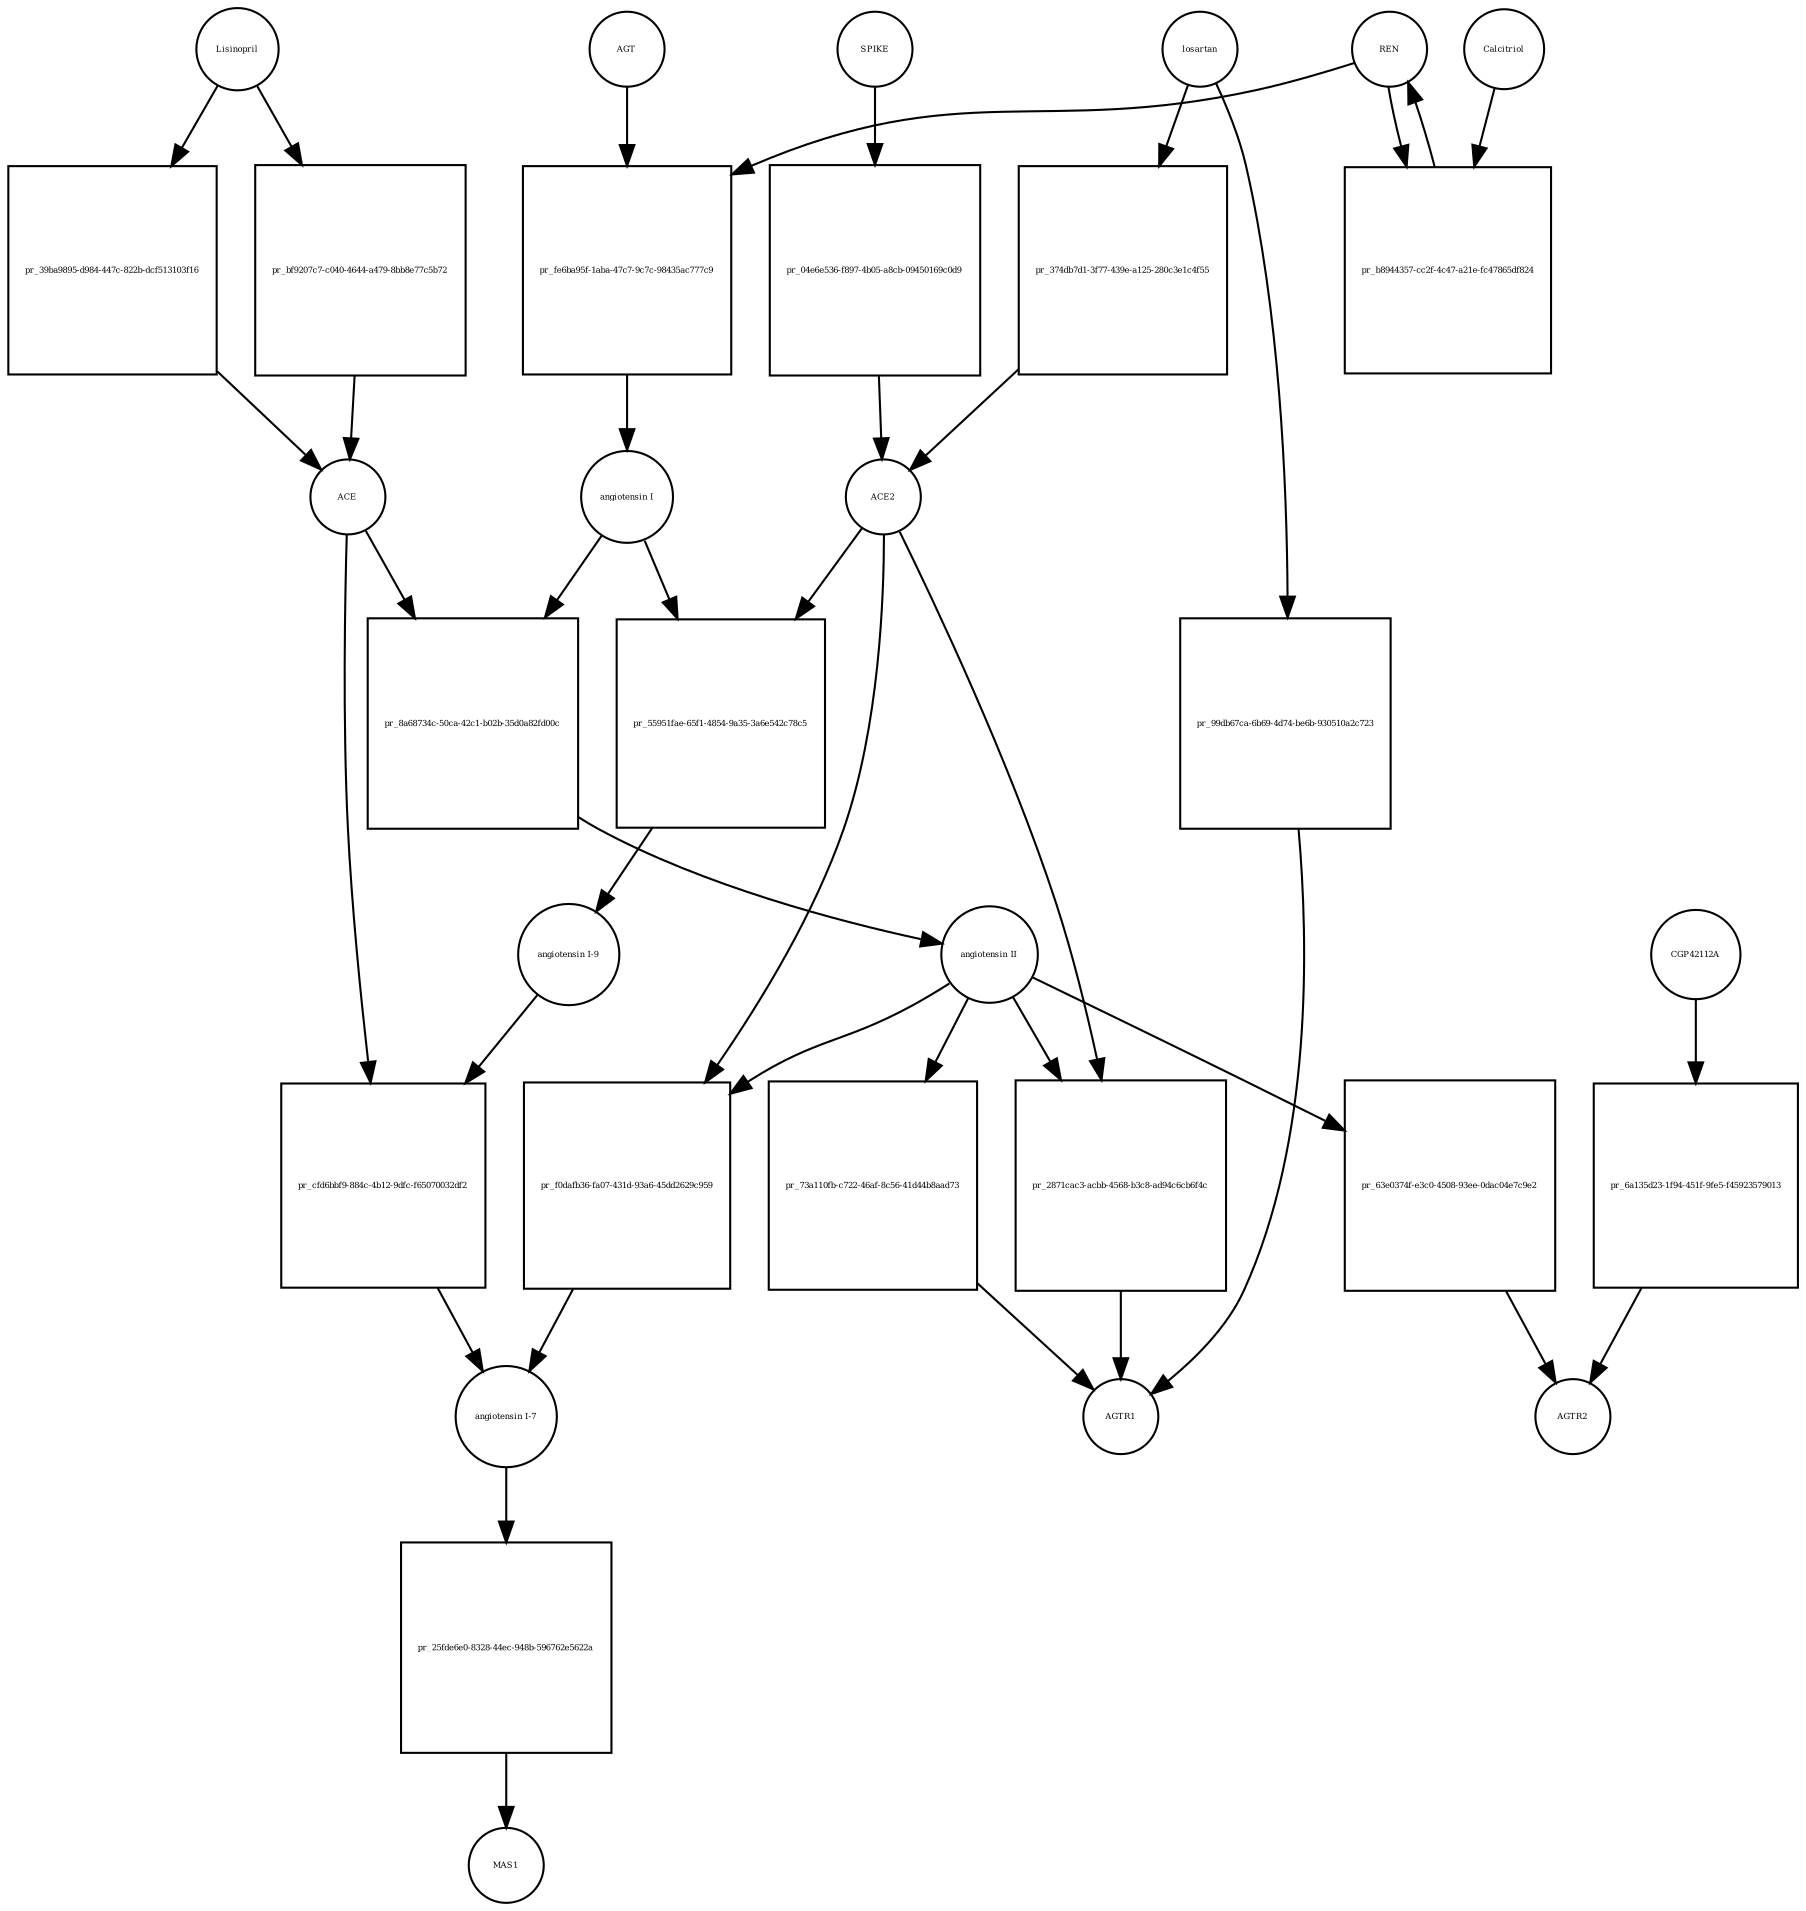 strict digraph  {
AGT [annotation="", bipartite=0, cls=macromolecule, fontsize=4, label=AGT, shape=circle];
"pr_fe6ba95f-1aba-47c7-9c7c-98435ac777c9" [annotation="", bipartite=1, cls=process, fontsize=4, label="pr_fe6ba95f-1aba-47c7-9c7c-98435ac777c9", shape=square];
"angiotensin I" [annotation="", bipartite=0, cls="simple chemical", fontsize=4, label="angiotensin I", shape=circle];
REN [annotation="", bipartite=0, cls=macromolecule, fontsize=4, label=REN, shape=circle];
"pr_8a68734c-50ca-42c1-b02b-35d0a82fd00c" [annotation="", bipartite=1, cls=process, fontsize=4, label="pr_8a68734c-50ca-42c1-b02b-35d0a82fd00c", shape=square];
"angiotensin II" [annotation="", bipartite=0, cls="simple chemical", fontsize=4, label="angiotensin II", shape=circle];
ACE [annotation="", bipartite=0, cls=macromolecule, fontsize=4, label=ACE, shape=circle];
"pr_55951fae-65f1-4854-9a35-3a6e542c78c5" [annotation="", bipartite=1, cls=process, fontsize=4, label="pr_55951fae-65f1-4854-9a35-3a6e542c78c5", shape=square];
"angiotensin I-9" [annotation="", bipartite=0, cls="simple chemical", fontsize=4, label="angiotensin I-9", shape=circle];
ACE2 [annotation="", bipartite=0, cls=macromolecule, fontsize=4, label=ACE2, shape=circle];
"pr_cfd6bbf9-884c-4b12-9dfc-f65070032df2" [annotation="", bipartite=1, cls=process, fontsize=4, label="pr_cfd6bbf9-884c-4b12-9dfc-f65070032df2", shape=square];
"angiotensin I-7" [annotation="", bipartite=0, cls="simple chemical", fontsize=4, label="angiotensin I-7", shape=circle];
"pr_f0dafb36-fa07-431d-93a6-45dd2629c959" [annotation="", bipartite=1, cls=process, fontsize=4, label="pr_f0dafb36-fa07-431d-93a6-45dd2629c959", shape=square];
SPIKE [annotation="", bipartite=0, cls=macromolecule, fontsize=4, label=SPIKE, shape=circle];
"pr_04e6e536-f897-4b05-a8cb-09450169c0d9" [annotation="", bipartite=1, cls=process, fontsize=4, label="pr_04e6e536-f897-4b05-a8cb-09450169c0d9", shape=square];
Lisinopril [annotation="", bipartite=0, cls="simple chemical", fontsize=4, label=Lisinopril, shape=circle];
"pr_39ba9895-d984-447c-822b-dcf513103f16" [annotation="", bipartite=1, cls=process, fontsize=4, label="pr_39ba9895-d984-447c-822b-dcf513103f16", shape=square];
"pr_73a110fb-c722-46af-8c56-41d44b8aad73" [annotation="", bipartite=1, cls=process, fontsize=4, label="pr_73a110fb-c722-46af-8c56-41d44b8aad73", shape=square];
AGTR1 [annotation="", bipartite=0, cls=macromolecule, fontsize=4, label=AGTR1, shape=circle];
"pr_63e0374f-e3c0-4508-93ee-0dac04e7c9e2" [annotation="", bipartite=1, cls=process, fontsize=4, label="pr_63e0374f-e3c0-4508-93ee-0dac04e7c9e2", shape=square];
AGTR2 [annotation="", bipartite=0, cls=macromolecule, fontsize=4, label=AGTR2, shape=circle];
"pr_25fde6e0-8328-44ec-948b-596762e5622a" [annotation="", bipartite=1, cls=process, fontsize=4, label="pr_25fde6e0-8328-44ec-948b-596762e5622a", shape=square];
MAS1 [annotation="", bipartite=0, cls=macromolecule, fontsize=4, label=MAS1, shape=circle];
losartan [annotation="", bipartite=0, cls="simple chemical", fontsize=4, label=losartan, shape=circle];
"pr_99db67ca-6b69-4d74-be6b-930510a2c723" [annotation="", bipartite=1, cls=process, fontsize=4, label="pr_99db67ca-6b69-4d74-be6b-930510a2c723", shape=square];
"pr_b8944357-cc2f-4c47-a21e-fc47865df824" [annotation="", bipartite=1, cls=process, fontsize=4, label="pr_b8944357-cc2f-4c47-a21e-fc47865df824", shape=square];
Calcitriol [annotation="", bipartite=0, cls="simple chemical", fontsize=4, label=Calcitriol, shape=circle];
"pr_bf9207c7-c040-4644-a479-8bb8e77c5b72" [annotation="", bipartite=1, cls=process, fontsize=4, label="pr_bf9207c7-c040-4644-a479-8bb8e77c5b72", shape=square];
"pr_2871cac3-acbb-4568-b3c8-ad94c6cb6f4c" [annotation="", bipartite=1, cls=process, fontsize=4, label="pr_2871cac3-acbb-4568-b3c8-ad94c6cb6f4c", shape=square];
CGP42112A [annotation="", bipartite=0, cls="simple chemical", fontsize=4, label=CGP42112A, shape=circle];
"pr_6a135d23-1f94-451f-9fe5-f45923579013" [annotation="", bipartite=1, cls=process, fontsize=4, label="pr_6a135d23-1f94-451f-9fe5-f45923579013", shape=square];
"pr_374db7d1-3f77-439e-a125-280c3e1c4f55" [annotation="", bipartite=1, cls=process, fontsize=4, label="pr_374db7d1-3f77-439e-a125-280c3e1c4f55", shape=square];
AGT -> "pr_fe6ba95f-1aba-47c7-9c7c-98435ac777c9"  [annotation="", interaction_type=consumption];
"pr_fe6ba95f-1aba-47c7-9c7c-98435ac777c9" -> "angiotensin I"  [annotation="", interaction_type=production];
"angiotensin I" -> "pr_8a68734c-50ca-42c1-b02b-35d0a82fd00c"  [annotation="", interaction_type=consumption];
"angiotensin I" -> "pr_55951fae-65f1-4854-9a35-3a6e542c78c5"  [annotation="", interaction_type=consumption];
REN -> "pr_fe6ba95f-1aba-47c7-9c7c-98435ac777c9"  [annotation="", interaction_type=catalysis];
REN -> "pr_b8944357-cc2f-4c47-a21e-fc47865df824"  [annotation="", interaction_type=consumption];
"pr_8a68734c-50ca-42c1-b02b-35d0a82fd00c" -> "angiotensin II"  [annotation="", interaction_type=production];
"angiotensin II" -> "pr_f0dafb36-fa07-431d-93a6-45dd2629c959"  [annotation="", interaction_type=consumption];
"angiotensin II" -> "pr_73a110fb-c722-46af-8c56-41d44b8aad73"  [annotation="", interaction_type=consumption];
"angiotensin II" -> "pr_63e0374f-e3c0-4508-93ee-0dac04e7c9e2"  [annotation="", interaction_type=consumption];
"angiotensin II" -> "pr_2871cac3-acbb-4568-b3c8-ad94c6cb6f4c"  [annotation="", interaction_type=modulation];
ACE -> "pr_8a68734c-50ca-42c1-b02b-35d0a82fd00c"  [annotation="", interaction_type=catalysis];
ACE -> "pr_cfd6bbf9-884c-4b12-9dfc-f65070032df2"  [annotation="", interaction_type=catalysis];
"pr_55951fae-65f1-4854-9a35-3a6e542c78c5" -> "angiotensin I-9"  [annotation="", interaction_type=production];
"angiotensin I-9" -> "pr_cfd6bbf9-884c-4b12-9dfc-f65070032df2"  [annotation="", interaction_type=consumption];
ACE2 -> "pr_55951fae-65f1-4854-9a35-3a6e542c78c5"  [annotation="", interaction_type=catalysis];
ACE2 -> "pr_f0dafb36-fa07-431d-93a6-45dd2629c959"  [annotation="", interaction_type=catalysis];
ACE2 -> "pr_2871cac3-acbb-4568-b3c8-ad94c6cb6f4c"  [annotation="", interaction_type=consumption];
"pr_cfd6bbf9-884c-4b12-9dfc-f65070032df2" -> "angiotensin I-7"  [annotation="", interaction_type=production];
"angiotensin I-7" -> "pr_25fde6e0-8328-44ec-948b-596762e5622a"  [annotation="", interaction_type=consumption];
"pr_f0dafb36-fa07-431d-93a6-45dd2629c959" -> "angiotensin I-7"  [annotation="", interaction_type=production];
SPIKE -> "pr_04e6e536-f897-4b05-a8cb-09450169c0d9"  [annotation="", interaction_type=consumption];
"pr_04e6e536-f897-4b05-a8cb-09450169c0d9" -> ACE2  [annotation="", interaction_type=production];
Lisinopril -> "pr_39ba9895-d984-447c-822b-dcf513103f16"  [annotation="", interaction_type=consumption];
Lisinopril -> "pr_bf9207c7-c040-4644-a479-8bb8e77c5b72"  [annotation="", interaction_type=consumption];
"pr_39ba9895-d984-447c-822b-dcf513103f16" -> ACE  [annotation="", interaction_type=production];
"pr_73a110fb-c722-46af-8c56-41d44b8aad73" -> AGTR1  [annotation="", interaction_type=production];
"pr_63e0374f-e3c0-4508-93ee-0dac04e7c9e2" -> AGTR2  [annotation="", interaction_type=production];
"pr_25fde6e0-8328-44ec-948b-596762e5622a" -> MAS1  [annotation="", interaction_type=production];
losartan -> "pr_99db67ca-6b69-4d74-be6b-930510a2c723"  [annotation="", interaction_type=consumption];
losartan -> "pr_374db7d1-3f77-439e-a125-280c3e1c4f55"  [annotation="", interaction_type=consumption];
"pr_99db67ca-6b69-4d74-be6b-930510a2c723" -> AGTR1  [annotation="", interaction_type=production];
"pr_b8944357-cc2f-4c47-a21e-fc47865df824" -> REN  [annotation="", interaction_type=production];
Calcitriol -> "pr_b8944357-cc2f-4c47-a21e-fc47865df824"  [annotation="", interaction_type=inhibition];
"pr_bf9207c7-c040-4644-a479-8bb8e77c5b72" -> ACE  [annotation="", interaction_type=production];
"pr_2871cac3-acbb-4568-b3c8-ad94c6cb6f4c" -> AGTR1  [annotation="", interaction_type=production];
CGP42112A -> "pr_6a135d23-1f94-451f-9fe5-f45923579013"  [annotation="", interaction_type=consumption];
"pr_6a135d23-1f94-451f-9fe5-f45923579013" -> AGTR2  [annotation="", interaction_type=production];
"pr_374db7d1-3f77-439e-a125-280c3e1c4f55" -> ACE2  [annotation="", interaction_type=production];
}
